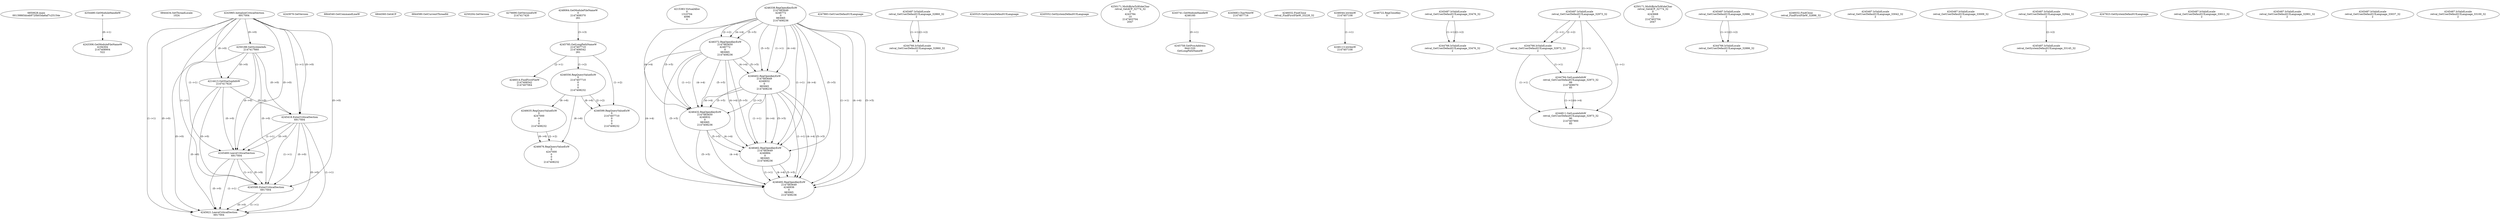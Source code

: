 // Global SCDG with merge call
digraph {
	0 [label="6850628.main
00139865dceb9720b03da6af7c25154e"]
	1 [label="4254480.GetModuleHandleW
0"]
	2 [label="6844434.SetThreadLocale
1024"]
	3 [label="4243965.InitializeCriticalSection
6917004"]
	4 [label="4243979.GetVersion
"]
	5 [label="4250188.GetSystemInfo
2147417660"]
	3 -> 5 [label="(0-->0)"]
	6 [label="6844540.GetCommandLineW
"]
	7 [label="4214413.GetStartupInfoW
2147417624"]
	3 -> 7 [label="(0-->0)"]
	5 -> 7 [label="(0-->0)"]
	8 [label="6844560.GetACP
"]
	9 [label="6844580.GetCurrentThreadId
"]
	10 [label="4250204.GetVersion
"]
	11 [label="4276690.GetVersionExW
2147417420"]
	12 [label="4243306.GetModuleFileNameW
4194304
2147408904
522"]
	1 -> 12 [label="(0-->1)"]
	13 [label="4248064.GetModuleFileNameW
0
2147408370
261"]
	14 [label="4215383.VirtualAlloc
0
1310704
4096
4"]
	15 [label="4246338.RegOpenKeyExW
2147483649
4246772
0
983065
2147408236"]
	16 [label="4246372.RegOpenKeyExW
2147483650
4246772
0
983065
2147408236"]
	15 -> 16 [label="(2-->2)"]
	15 -> 16 [label="(4-->4)"]
	15 -> 16 [label="(5-->5)"]
	17 [label="4246402.RegOpenKeyExW
2147483649
4246832
0
983065
2147408236"]
	15 -> 17 [label="(1-->1)"]
	15 -> 17 [label="(4-->4)"]
	16 -> 17 [label="(4-->4)"]
	15 -> 17 [label="(5-->5)"]
	16 -> 17 [label="(5-->5)"]
	18 [label="4246432.RegOpenKeyExW
2147483650
4246832
0
983065
2147408236"]
	16 -> 18 [label="(1-->1)"]
	17 -> 18 [label="(2-->2)"]
	15 -> 18 [label="(4-->4)"]
	16 -> 18 [label="(4-->4)"]
	17 -> 18 [label="(4-->4)"]
	15 -> 18 [label="(5-->5)"]
	16 -> 18 [label="(5-->5)"]
	17 -> 18 [label="(5-->5)"]
	19 [label="4246462.RegOpenKeyExW
2147483649
4246884
0
983065
2147408236"]
	15 -> 19 [label="(1-->1)"]
	17 -> 19 [label="(1-->1)"]
	15 -> 19 [label="(4-->4)"]
	16 -> 19 [label="(4-->4)"]
	17 -> 19 [label="(4-->4)"]
	18 -> 19 [label="(4-->4)"]
	15 -> 19 [label="(5-->5)"]
	16 -> 19 [label="(5-->5)"]
	17 -> 19 [label="(5-->5)"]
	18 -> 19 [label="(5-->5)"]
	20 [label="4246492.RegOpenKeyExW
2147483649
4246936
0
983065
2147408236"]
	15 -> 20 [label="(1-->1)"]
	17 -> 20 [label="(1-->1)"]
	19 -> 20 [label="(1-->1)"]
	15 -> 20 [label="(4-->4)"]
	16 -> 20 [label="(4-->4)"]
	17 -> 20 [label="(4-->4)"]
	18 -> 20 [label="(4-->4)"]
	19 -> 20 [label="(4-->4)"]
	15 -> 20 [label="(5-->5)"]
	16 -> 20 [label="(5-->5)"]
	17 -> 20 [label="(5-->5)"]
	18 -> 20 [label="(5-->5)"]
	19 -> 20 [label="(5-->5)"]
	21 [label="4247883.GetUserDefaultUILanguage
"]
	22 [label="4245418.EnterCriticalSection
6917004"]
	3 -> 22 [label="(1-->1)"]
	3 -> 22 [label="(0-->0)"]
	5 -> 22 [label="(0-->0)"]
	7 -> 22 [label="(0-->0)"]
	23 [label="4245469.LeaveCriticalSection
6917004"]
	3 -> 23 [label="(1-->1)"]
	22 -> 23 [label="(1-->1)"]
	3 -> 23 [label="(0-->0)"]
	5 -> 23 [label="(0-->0)"]
	7 -> 23 [label="(0-->0)"]
	22 -> 23 [label="(0-->0)"]
	24 [label="4245487.IsValidLocale
retval_GetUserDefaultUILanguage_32860_32
2"]
	25 [label="4244766.IsValidLocale
retval_GetUserDefaultUILanguage_32860_32
2"]
	24 -> 25 [label="(1-->1)"]
	24 -> 25 [label="(2-->2)"]
	26 [label="4245525.GetSystemDefaultUILanguage
"]
	27 [label="4245552.GetSystemDefaultUILanguage
"]
	28 [label="4250171.MultiByteToWideChar
retval_GetACP_32774_32
0
4243784
10
2147403704
2047"]
	29 [label="4245741.GetModuleHandleW
4246160"]
	30 [label="4245758.GetProcAddress
9441320
GetLongPathNameW"]
	29 -> 30 [label="(0-->1)"]
	31 [label="4245785.GetLongPathNameW
2147407710
2147406542
261"]
	13 -> 31 [label="(3-->3)"]
	32 [label="4245683.CharNextW
2147407716"]
	33 [label="4246014.FindFirstFileW
2147406542
2147407064"]
	31 -> 33 [label="(2-->1)"]
	34 [label="4246032.FindClose
retval_FindFirstFileW_33228_32"]
	35 [label="4246044.lstrlenW
2147407108"]
	36 [label="4246556.RegQueryValueExW
0
2147407710
0
0
0
2147408232"]
	31 -> 36 [label="(1-->2)"]
	37 [label="4246599.RegQueryValueExW
0
2147407710
0
0
0
2147408232"]
	31 -> 37 [label="(1-->2)"]
	36 -> 37 [label="(2-->2)"]
	36 -> 37 [label="(6-->6)"]
	38 [label="4246722.RegCloseKey
0"]
	39 [label="4245487.IsValidLocale
retval_GetUserDefaultUILanguage_33476_32
2"]
	40 [label="4244766.IsValidLocale
retval_GetUserDefaultUILanguage_33476_32
2"]
	39 -> 40 [label="(1-->1)"]
	39 -> 40 [label="(2-->2)"]
	41 [label="4246635.RegQueryValueExW
0
4247000
0
0
0
2147408232"]
	36 -> 41 [label="(6-->6)"]
	42 [label="4245487.IsValidLocale
retval_GetUserDefaultUILanguage_32973_32
2"]
	43 [label="4244766.IsValidLocale
retval_GetUserDefaultUILanguage_32973_32
2"]
	42 -> 43 [label="(1-->1)"]
	42 -> 43 [label="(2-->2)"]
	44 [label="4244794.GetLocaleInfoW
retval_GetUserDefaultUILanguage_32973_32
89
2147408070
85"]
	42 -> 44 [label="(1-->1)"]
	43 -> 44 [label="(1-->1)"]
	45 [label="4244811.GetLocaleInfoW
retval_GetUserDefaultUILanguage_32973_32
90
2147407900
85"]
	42 -> 45 [label="(1-->1)"]
	43 -> 45 [label="(1-->1)"]
	44 -> 45 [label="(1-->1)"]
	44 -> 45 [label="(4-->4)"]
	46 [label="4250171.MultiByteToWideChar
retval_GetACP_32774_32
0
4243668
11
2147403704
2047"]
	47 [label="4246676.RegQueryValueExW
0
4247000
0
0
0
2147408232"]
	41 -> 47 [label="(2-->2)"]
	36 -> 47 [label="(6-->6)"]
	41 -> 47 [label="(6-->6)"]
	48 [label="4245487.IsValidLocale
retval_GetUserDefaultUILanguage_32886_32
2"]
	49 [label="4244766.IsValidLocale
retval_GetUserDefaultUILanguage_32886_32
2"]
	48 -> 49 [label="(1-->1)"]
	48 -> 49 [label="(2-->2)"]
	50 [label="4246032.FindClose
retval_FindFirstFileW_32896_32"]
	51 [label="4246113.lstrlenW
2147407108"]
	35 -> 51 [label="(1-->1)"]
	52 [label="4245487.IsValidLocale
retval_GetUserDefaultUILanguage_33042_32
2"]
	53 [label="4245487.IsValidLocale
retval_GetUserDefaultUILanguage_33009_32
2"]
	54 [label="4245487.IsValidLocale
retval_GetUserDefaultUILanguage_32944_32
2"]
	55 [label="4245580.EnterCriticalSection
6917004"]
	3 -> 55 [label="(1-->1)"]
	22 -> 55 [label="(1-->1)"]
	23 -> 55 [label="(1-->1)"]
	3 -> 55 [label="(0-->0)"]
	5 -> 55 [label="(0-->0)"]
	7 -> 55 [label="(0-->0)"]
	22 -> 55 [label="(0-->0)"]
	23 -> 55 [label="(0-->0)"]
	56 [label="4245621.LeaveCriticalSection
6917004"]
	3 -> 56 [label="(1-->1)"]
	22 -> 56 [label="(1-->1)"]
	23 -> 56 [label="(1-->1)"]
	55 -> 56 [label="(1-->1)"]
	3 -> 56 [label="(0-->0)"]
	5 -> 56 [label="(0-->0)"]
	7 -> 56 [label="(0-->0)"]
	22 -> 56 [label="(0-->0)"]
	23 -> 56 [label="(0-->0)"]
	55 -> 56 [label="(0-->0)"]
	57 [label="4247923.GetSystemDefaultUILanguage
"]
	58 [label="4245487.IsValidLocale
retval_GetSystemDefaultUILanguage_33145_32
2"]
	54 -> 58 [label="(2-->2)"]
	59 [label="4245487.IsValidLocale
retval_GetUserDefaultUILanguage_33011_32
2"]
	60 [label="4245487.IsValidLocale
retval_GetUserDefaultUILanguage_32901_32
2"]
	61 [label="4245487.IsValidLocale
retval_GetUserDefaultUILanguage_33037_32
2"]
	62 [label="4245487.IsValidLocale
retval_GetUserDefaultUILanguage_33100_32
2"]
}
